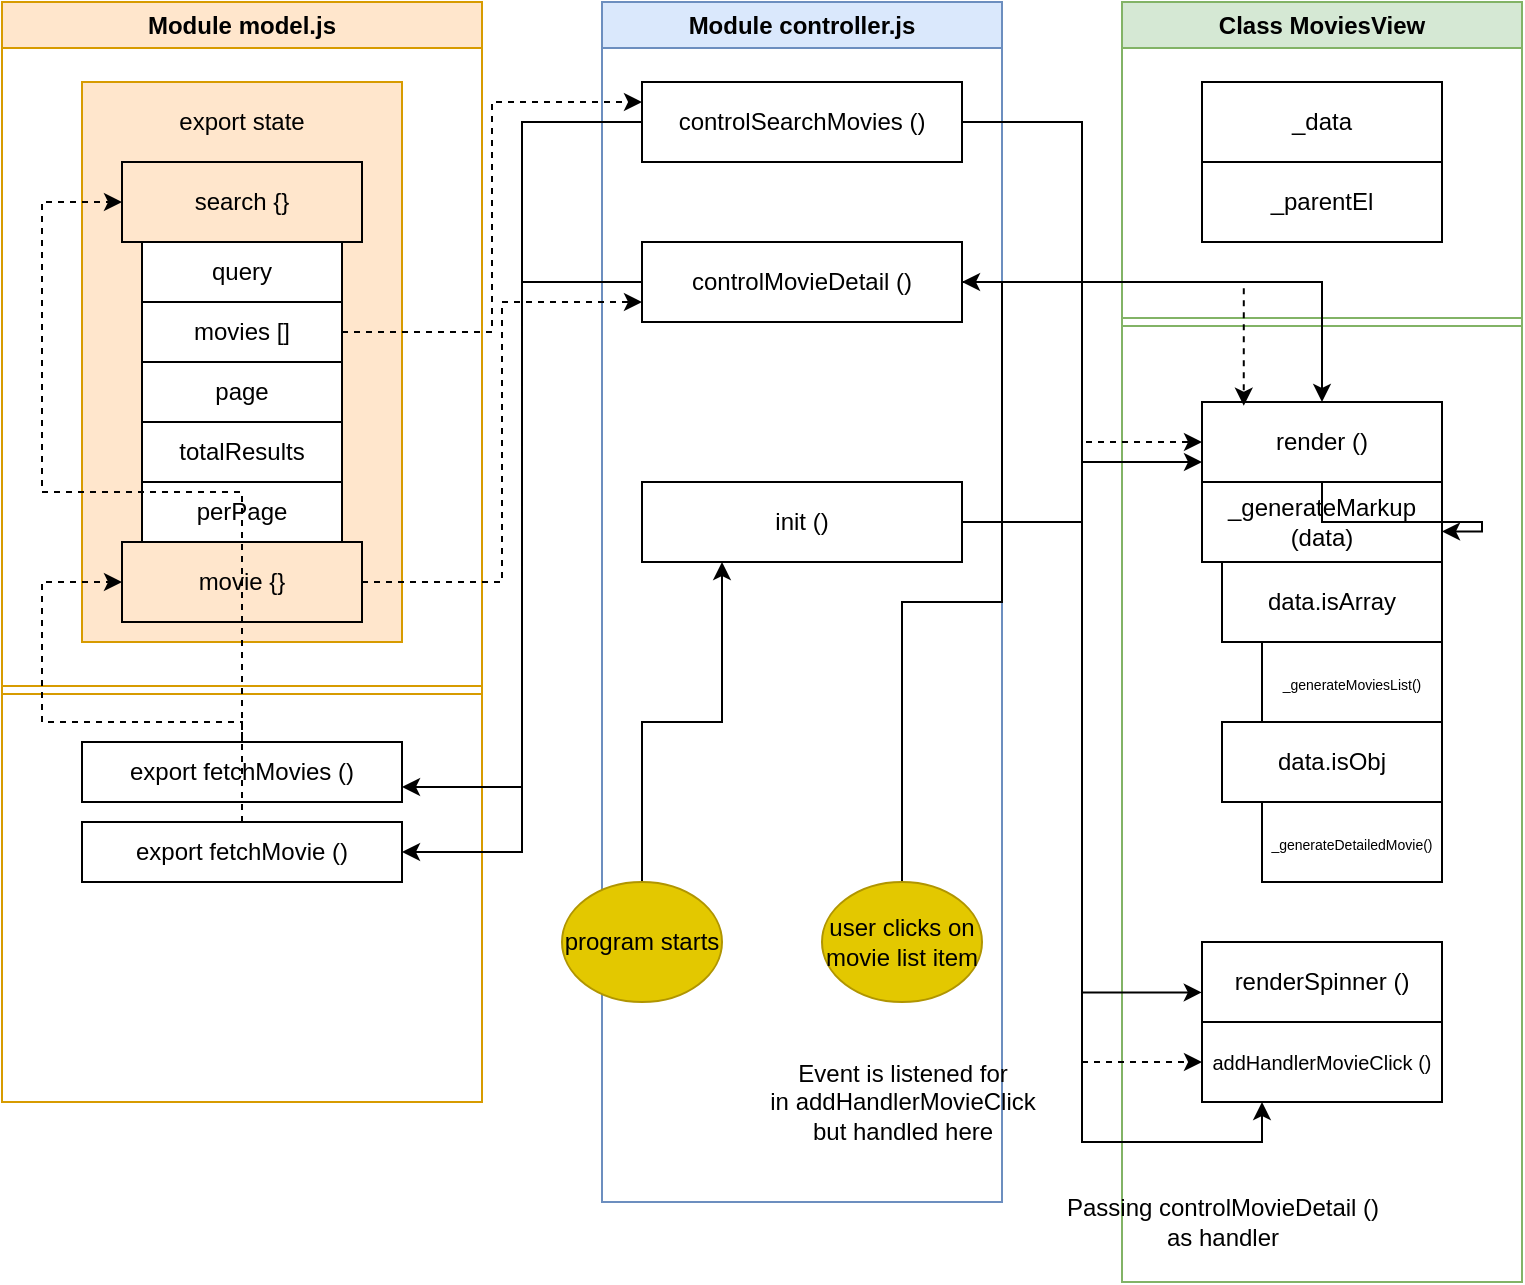 <mxfile version="24.5.5" type="device">
  <diagram id="C5RBs43oDa-KdzZeNtuy" name="Page-1">
    <mxGraphModel dx="956" dy="541" grid="1" gridSize="10" guides="1" tooltips="1" connect="1" arrows="1" fold="1" page="1" pageScale="1" pageWidth="827" pageHeight="1169" math="0" shadow="0">
      <root>
        <mxCell id="WIyWlLk6GJQsqaUBKTNV-0" />
        <mxCell id="WIyWlLk6GJQsqaUBKTNV-1" parent="WIyWlLk6GJQsqaUBKTNV-0" />
        <mxCell id="j2wF1yEvobAlZqIHey2o-0" value="Module model.js" style="swimlane;whiteSpace=wrap;html=1;fillColor=#ffe6cc;strokeColor=#d79b00;" parent="WIyWlLk6GJQsqaUBKTNV-1" vertex="1">
          <mxGeometry x="40" y="240" width="240" height="550" as="geometry">
            <mxRectangle x="60" y="240" width="130" height="30" as="alternateBounds" />
          </mxGeometry>
        </mxCell>
        <mxCell id="j2wF1yEvobAlZqIHey2o-13" value="" style="rounded=0;whiteSpace=wrap;html=1;fillColor=#ffe6cc;strokeColor=#d79b00;" parent="j2wF1yEvobAlZqIHey2o-0" vertex="1">
          <mxGeometry x="40" y="40" width="160" height="280" as="geometry" />
        </mxCell>
        <mxCell id="j2wF1yEvobAlZqIHey2o-10" value="export state" style="rounded=0;whiteSpace=wrap;html=1;strokeColor=none;fillColor=none;" parent="j2wF1yEvobAlZqIHey2o-0" vertex="1">
          <mxGeometry x="40" y="40" width="160" height="40" as="geometry" />
        </mxCell>
        <mxCell id="j2wF1yEvobAlZqIHey2o-11" value="search {}" style="rounded=0;whiteSpace=wrap;html=1;fillColor=none;" parent="j2wF1yEvobAlZqIHey2o-0" vertex="1">
          <mxGeometry x="60" y="80" width="120" height="40" as="geometry" />
        </mxCell>
        <mxCell id="j2wF1yEvobAlZqIHey2o-15" value="query" style="rounded=0;whiteSpace=wrap;html=1;" parent="j2wF1yEvobAlZqIHey2o-0" vertex="1">
          <mxGeometry x="70" y="120" width="100" height="30" as="geometry" />
        </mxCell>
        <mxCell id="j2wF1yEvobAlZqIHey2o-16" value="page" style="rounded=0;whiteSpace=wrap;html=1;" parent="j2wF1yEvobAlZqIHey2o-0" vertex="1">
          <mxGeometry x="70" y="180" width="100" height="30" as="geometry" />
        </mxCell>
        <mxCell id="j2wF1yEvobAlZqIHey2o-17" value="totalResults" style="rounded=0;whiteSpace=wrap;html=1;" parent="j2wF1yEvobAlZqIHey2o-0" vertex="1">
          <mxGeometry x="70" y="210" width="100" height="30" as="geometry" />
        </mxCell>
        <mxCell id="j2wF1yEvobAlZqIHey2o-14" value="movies []" style="rounded=0;whiteSpace=wrap;html=1;" parent="j2wF1yEvobAlZqIHey2o-0" vertex="1">
          <mxGeometry x="70" y="150" width="100" height="30" as="geometry" />
        </mxCell>
        <mxCell id="j2wF1yEvobAlZqIHey2o-18" value="perPage" style="rounded=0;whiteSpace=wrap;html=1;" parent="j2wF1yEvobAlZqIHey2o-0" vertex="1">
          <mxGeometry x="70" y="240" width="100" height="30" as="geometry" />
        </mxCell>
        <mxCell id="j2wF1yEvobAlZqIHey2o-21" value="" style="shape=link;html=1;rounded=0;fillColor=#ffe6cc;strokeColor=#d79b00;" parent="j2wF1yEvobAlZqIHey2o-0" edge="1">
          <mxGeometry width="100" relative="1" as="geometry">
            <mxPoint y="344" as="sourcePoint" />
            <mxPoint x="240" y="344" as="targetPoint" />
          </mxGeometry>
        </mxCell>
        <mxCell id="j2wF1yEvobAlZqIHey2o-75" style="edgeStyle=orthogonalEdgeStyle;rounded=0;orthogonalLoop=1;jettySize=auto;html=1;entryX=0;entryY=0.5;entryDx=0;entryDy=0;dashed=1;" parent="j2wF1yEvobAlZqIHey2o-0" source="j2wF1yEvobAlZqIHey2o-22" target="j2wF1yEvobAlZqIHey2o-11" edge="1">
          <mxGeometry relative="1" as="geometry" />
        </mxCell>
        <mxCell id="j2wF1yEvobAlZqIHey2o-22" value="export fetchMovies ()" style="rounded=0;whiteSpace=wrap;html=1;" parent="j2wF1yEvobAlZqIHey2o-0" vertex="1">
          <mxGeometry x="40" y="370" width="160" height="30" as="geometry" />
        </mxCell>
        <mxCell id="j2wF1yEvobAlZqIHey2o-104" style="edgeStyle=orthogonalEdgeStyle;rounded=0;orthogonalLoop=1;jettySize=auto;html=1;entryX=0;entryY=0.5;entryDx=0;entryDy=0;dashed=1;" parent="j2wF1yEvobAlZqIHey2o-0" source="j2wF1yEvobAlZqIHey2o-96" target="j2wF1yEvobAlZqIHey2o-103" edge="1">
          <mxGeometry relative="1" as="geometry" />
        </mxCell>
        <mxCell id="j2wF1yEvobAlZqIHey2o-96" value="export fetchMovie&amp;nbsp;&lt;span style=&quot;background-color: initial;&quot;&gt;()&lt;/span&gt;" style="rounded=0;whiteSpace=wrap;html=1;" parent="j2wF1yEvobAlZqIHey2o-0" vertex="1">
          <mxGeometry x="40" y="410" width="160" height="30" as="geometry" />
        </mxCell>
        <mxCell id="j2wF1yEvobAlZqIHey2o-103" value="movie {}" style="rounded=0;whiteSpace=wrap;html=1;fillColor=none;" parent="j2wF1yEvobAlZqIHey2o-0" vertex="1">
          <mxGeometry x="60" y="270" width="120" height="40" as="geometry" />
        </mxCell>
        <mxCell id="j2wF1yEvobAlZqIHey2o-65" value="Module controller.js" style="swimlane;whiteSpace=wrap;html=1;fillColor=#dae8fc;strokeColor=#6c8ebf;" parent="WIyWlLk6GJQsqaUBKTNV-1" vertex="1">
          <mxGeometry x="340" y="240" width="200" height="600" as="geometry" />
        </mxCell>
        <mxCell id="j2wF1yEvobAlZqIHey2o-73" value="controlSearchMovies ()" style="rounded=0;whiteSpace=wrap;html=1;" parent="j2wF1yEvobAlZqIHey2o-65" vertex="1">
          <mxGeometry x="20" y="40" width="160" height="40" as="geometry" />
        </mxCell>
        <mxCell id="j2wF1yEvobAlZqIHey2o-92" value="controlMovieDetail ()" style="rounded=0;whiteSpace=wrap;html=1;" parent="j2wF1yEvobAlZqIHey2o-65" vertex="1">
          <mxGeometry x="20" y="120" width="160" height="40" as="geometry" />
        </mxCell>
        <mxCell id="j2wF1yEvobAlZqIHey2o-109" value="init ()" style="rounded=0;whiteSpace=wrap;html=1;" parent="j2wF1yEvobAlZqIHey2o-65" vertex="1">
          <mxGeometry x="20" y="240" width="160" height="40" as="geometry" />
        </mxCell>
        <mxCell id="j2wF1yEvobAlZqIHey2o-66" value="Class MoviesView" style="swimlane;whiteSpace=wrap;html=1;fillColor=#d5e8d4;strokeColor=#82b366;" parent="WIyWlLk6GJQsqaUBKTNV-1" vertex="1">
          <mxGeometry x="600" y="240" width="200" height="640" as="geometry" />
        </mxCell>
        <mxCell id="j2wF1yEvobAlZqIHey2o-68" value="_data" style="rounded=0;whiteSpace=wrap;html=1;" parent="j2wF1yEvobAlZqIHey2o-66" vertex="1">
          <mxGeometry x="40" y="40" width="120" height="40" as="geometry" />
        </mxCell>
        <mxCell id="j2wF1yEvobAlZqIHey2o-69" value="_parentEl" style="rounded=0;whiteSpace=wrap;html=1;" parent="j2wF1yEvobAlZqIHey2o-66" vertex="1">
          <mxGeometry x="40" y="80" width="120" height="40" as="geometry" />
        </mxCell>
        <mxCell id="j2wF1yEvobAlZqIHey2o-71" value="render ()" style="rounded=0;whiteSpace=wrap;html=1;" parent="j2wF1yEvobAlZqIHey2o-66" vertex="1">
          <mxGeometry x="40" y="200" width="120" height="40" as="geometry" />
        </mxCell>
        <mxCell id="j2wF1yEvobAlZqIHey2o-70" value="" style="shape=link;html=1;rounded=0;entryX=1;entryY=0.5;entryDx=0;entryDy=0;exitX=0;exitY=0.5;exitDx=0;exitDy=0;fillColor=#d5e8d4;strokeColor=#82b366;" parent="j2wF1yEvobAlZqIHey2o-66" edge="1">
          <mxGeometry width="100" relative="1" as="geometry">
            <mxPoint y="160" as="sourcePoint" />
            <mxPoint x="200" y="160" as="targetPoint" />
          </mxGeometry>
        </mxCell>
        <mxCell id="j2wF1yEvobAlZqIHey2o-72" value="_generateMarkup (data)" style="rounded=0;whiteSpace=wrap;html=1;" parent="j2wF1yEvobAlZqIHey2o-66" vertex="1">
          <mxGeometry x="40" y="240" width="120" height="40" as="geometry" />
        </mxCell>
        <mxCell id="j2wF1yEvobAlZqIHey2o-81" style="edgeStyle=orthogonalEdgeStyle;rounded=0;orthogonalLoop=1;jettySize=auto;html=1;entryX=1;entryY=0.618;entryDx=0;entryDy=0;entryPerimeter=0;" parent="j2wF1yEvobAlZqIHey2o-66" source="j2wF1yEvobAlZqIHey2o-71" target="j2wF1yEvobAlZqIHey2o-72" edge="1">
          <mxGeometry relative="1" as="geometry" />
        </mxCell>
        <mxCell id="j2wF1yEvobAlZqIHey2o-83" value="renderSpinner ()" style="rounded=0;whiteSpace=wrap;html=1;" parent="j2wF1yEvobAlZqIHey2o-66" vertex="1">
          <mxGeometry x="40" y="470" width="120" height="40" as="geometry" />
        </mxCell>
        <mxCell id="j2wF1yEvobAlZqIHey2o-85" value="&lt;font style=&quot;font-size: 10px;&quot;&gt;addHandlerMovieClick ()&lt;/font&gt;" style="rounded=0;whiteSpace=wrap;html=1;" parent="j2wF1yEvobAlZqIHey2o-66" vertex="1">
          <mxGeometry x="40" y="510" width="120" height="40" as="geometry" />
        </mxCell>
        <mxCell id="j2wF1yEvobAlZqIHey2o-86" value="data.isArray" style="rounded=0;whiteSpace=wrap;html=1;" parent="j2wF1yEvobAlZqIHey2o-66" vertex="1">
          <mxGeometry x="50" y="280" width="110" height="40" as="geometry" />
        </mxCell>
        <mxCell id="j2wF1yEvobAlZqIHey2o-88" value="data.isObj" style="rounded=0;whiteSpace=wrap;html=1;" parent="j2wF1yEvobAlZqIHey2o-66" vertex="1">
          <mxGeometry x="50" y="360" width="110" height="40" as="geometry" />
        </mxCell>
        <mxCell id="j2wF1yEvobAlZqIHey2o-90" value="&lt;font style=&quot;font-size: 7px;&quot;&gt;_generateMoviesList()&lt;/font&gt;" style="rounded=0;whiteSpace=wrap;html=1;" parent="j2wF1yEvobAlZqIHey2o-66" vertex="1">
          <mxGeometry x="70" y="320" width="90" height="40" as="geometry" />
        </mxCell>
        <mxCell id="j2wF1yEvobAlZqIHey2o-89" value="&lt;font style=&quot;font-size: 7px;&quot;&gt;_generateDetailedMovie()&lt;/font&gt;" style="rounded=0;whiteSpace=wrap;html=1;" parent="j2wF1yEvobAlZqIHey2o-66" vertex="1">
          <mxGeometry x="70" y="400" width="90" height="40" as="geometry" />
        </mxCell>
        <mxCell id="j2wF1yEvobAlZqIHey2o-113" value="Passing controlMovieDetail ()&lt;div&gt;as handler&lt;/div&gt;" style="text;html=1;align=center;verticalAlign=middle;resizable=0;points=[];autosize=1;strokeColor=none;fillColor=none;" parent="j2wF1yEvobAlZqIHey2o-66" vertex="1">
          <mxGeometry x="-40" y="590" width="180" height="40" as="geometry" />
        </mxCell>
        <mxCell id="j2wF1yEvobAlZqIHey2o-74" style="edgeStyle=orthogonalEdgeStyle;rounded=0;orthogonalLoop=1;jettySize=auto;html=1;entryX=1;entryY=0.75;entryDx=0;entryDy=0;" parent="WIyWlLk6GJQsqaUBKTNV-1" source="j2wF1yEvobAlZqIHey2o-73" target="j2wF1yEvobAlZqIHey2o-22" edge="1">
          <mxGeometry relative="1" as="geometry" />
        </mxCell>
        <mxCell id="j2wF1yEvobAlZqIHey2o-79" style="edgeStyle=orthogonalEdgeStyle;rounded=0;orthogonalLoop=1;jettySize=auto;html=1;entryX=0;entryY=0.5;entryDx=0;entryDy=0;dashed=1;" parent="WIyWlLk6GJQsqaUBKTNV-1" source="j2wF1yEvobAlZqIHey2o-73" target="j2wF1yEvobAlZqIHey2o-71" edge="1">
          <mxGeometry relative="1" as="geometry" />
        </mxCell>
        <mxCell id="j2wF1yEvobAlZqIHey2o-84" style="edgeStyle=orthogonalEdgeStyle;rounded=0;orthogonalLoop=1;jettySize=auto;html=1;entryX=-0.001;entryY=0.63;entryDx=0;entryDy=0;entryPerimeter=0;" parent="WIyWlLk6GJQsqaUBKTNV-1" source="j2wF1yEvobAlZqIHey2o-73" target="j2wF1yEvobAlZqIHey2o-83" edge="1">
          <mxGeometry relative="1" as="geometry" />
        </mxCell>
        <mxCell id="j2wF1yEvobAlZqIHey2o-95" style="edgeStyle=orthogonalEdgeStyle;rounded=0;orthogonalLoop=1;jettySize=auto;html=1;entryX=1;entryY=0.5;entryDx=0;entryDy=0;" parent="WIyWlLk6GJQsqaUBKTNV-1" source="j2wF1yEvobAlZqIHey2o-91" target="j2wF1yEvobAlZqIHey2o-92" edge="1">
          <mxGeometry relative="1" as="geometry" />
        </mxCell>
        <mxCell id="j2wF1yEvobAlZqIHey2o-91" value="user clicks on&lt;div&gt;movie list item&lt;/div&gt;" style="ellipse;whiteSpace=wrap;html=1;fillColor=#e3c800;strokeColor=#B09500;fontColor=#000000;" parent="WIyWlLk6GJQsqaUBKTNV-1" vertex="1">
          <mxGeometry x="450" y="680" width="80" height="60" as="geometry" />
        </mxCell>
        <mxCell id="j2wF1yEvobAlZqIHey2o-99" style="edgeStyle=orthogonalEdgeStyle;rounded=0;orthogonalLoop=1;jettySize=auto;html=1;entryX=1;entryY=0.5;entryDx=0;entryDy=0;" parent="WIyWlLk6GJQsqaUBKTNV-1" source="j2wF1yEvobAlZqIHey2o-92" target="j2wF1yEvobAlZqIHey2o-96" edge="1">
          <mxGeometry relative="1" as="geometry" />
        </mxCell>
        <mxCell id="j2wF1yEvobAlZqIHey2o-101" style="edgeStyle=orthogonalEdgeStyle;rounded=0;orthogonalLoop=1;jettySize=auto;html=1;entryX=0;entryY=0.75;entryDx=0;entryDy=0;" parent="WIyWlLk6GJQsqaUBKTNV-1" source="j2wF1yEvobAlZqIHey2o-73" target="j2wF1yEvobAlZqIHey2o-71" edge="1">
          <mxGeometry relative="1" as="geometry" />
        </mxCell>
        <mxCell id="j2wF1yEvobAlZqIHey2o-105" style="edgeStyle=orthogonalEdgeStyle;rounded=0;orthogonalLoop=1;jettySize=auto;html=1;entryX=0;entryY=0.75;entryDx=0;entryDy=0;dashed=1;" parent="WIyWlLk6GJQsqaUBKTNV-1" source="j2wF1yEvobAlZqIHey2o-103" target="j2wF1yEvobAlZqIHey2o-92" edge="1">
          <mxGeometry relative="1" as="geometry" />
        </mxCell>
        <mxCell id="j2wF1yEvobAlZqIHey2o-107" style="edgeStyle=orthogonalEdgeStyle;rounded=0;orthogonalLoop=1;jettySize=auto;html=1;entryX=0.174;entryY=0.046;entryDx=0;entryDy=0;entryPerimeter=0;dashed=1;" parent="WIyWlLk6GJQsqaUBKTNV-1" source="j2wF1yEvobAlZqIHey2o-92" target="j2wF1yEvobAlZqIHey2o-71" edge="1">
          <mxGeometry relative="1" as="geometry" />
        </mxCell>
        <mxCell id="j2wF1yEvobAlZqIHey2o-108" style="edgeStyle=orthogonalEdgeStyle;rounded=0;orthogonalLoop=1;jettySize=auto;html=1;entryX=0;entryY=0.5;entryDx=0;entryDy=0;dashed=1;" parent="WIyWlLk6GJQsqaUBKTNV-1" source="j2wF1yEvobAlZqIHey2o-92" target="j2wF1yEvobAlZqIHey2o-85" edge="1">
          <mxGeometry relative="1" as="geometry" />
        </mxCell>
        <mxCell id="j2wF1yEvobAlZqIHey2o-111" style="edgeStyle=orthogonalEdgeStyle;rounded=0;orthogonalLoop=1;jettySize=auto;html=1;entryX=0.25;entryY=1;entryDx=0;entryDy=0;" parent="WIyWlLk6GJQsqaUBKTNV-1" source="j2wF1yEvobAlZqIHey2o-110" target="j2wF1yEvobAlZqIHey2o-109" edge="1">
          <mxGeometry relative="1" as="geometry" />
        </mxCell>
        <mxCell id="j2wF1yEvobAlZqIHey2o-110" value="program starts" style="ellipse;whiteSpace=wrap;html=1;fillColor=#e3c800;strokeColor=#B09500;fontColor=#000000;" parent="WIyWlLk6GJQsqaUBKTNV-1" vertex="1">
          <mxGeometry x="320" y="680" width="80" height="60" as="geometry" />
        </mxCell>
        <mxCell id="j2wF1yEvobAlZqIHey2o-112" style="edgeStyle=orthogonalEdgeStyle;rounded=0;orthogonalLoop=1;jettySize=auto;html=1;entryX=0.25;entryY=1;entryDx=0;entryDy=0;" parent="WIyWlLk6GJQsqaUBKTNV-1" source="j2wF1yEvobAlZqIHey2o-109" target="j2wF1yEvobAlZqIHey2o-85" edge="1">
          <mxGeometry relative="1" as="geometry" />
        </mxCell>
        <mxCell id="j2wF1yEvobAlZqIHey2o-114" value="Event is listened for&lt;div&gt;in addHandlerMovieClick&lt;/div&gt;&lt;div&gt;but handled here&lt;/div&gt;" style="text;html=1;align=center;verticalAlign=middle;resizable=0;points=[];autosize=1;strokeColor=none;fillColor=none;" parent="WIyWlLk6GJQsqaUBKTNV-1" vertex="1">
          <mxGeometry x="410" y="760" width="160" height="60" as="geometry" />
        </mxCell>
        <mxCell id="j2wF1yEvobAlZqIHey2o-115" style="edgeStyle=orthogonalEdgeStyle;rounded=0;orthogonalLoop=1;jettySize=auto;html=1;entryX=0;entryY=0.25;entryDx=0;entryDy=0;dashed=1;" parent="WIyWlLk6GJQsqaUBKTNV-1" source="j2wF1yEvobAlZqIHey2o-14" target="j2wF1yEvobAlZqIHey2o-73" edge="1">
          <mxGeometry relative="1" as="geometry" />
        </mxCell>
        <mxCell id="PzWVq06AfblNbQwBxnVu-0" style="edgeStyle=orthogonalEdgeStyle;rounded=0;orthogonalLoop=1;jettySize=auto;html=1;entryX=0.5;entryY=0;entryDx=0;entryDy=0;" edge="1" parent="WIyWlLk6GJQsqaUBKTNV-1" source="j2wF1yEvobAlZqIHey2o-92" target="j2wF1yEvobAlZqIHey2o-71">
          <mxGeometry relative="1" as="geometry" />
        </mxCell>
      </root>
    </mxGraphModel>
  </diagram>
</mxfile>
